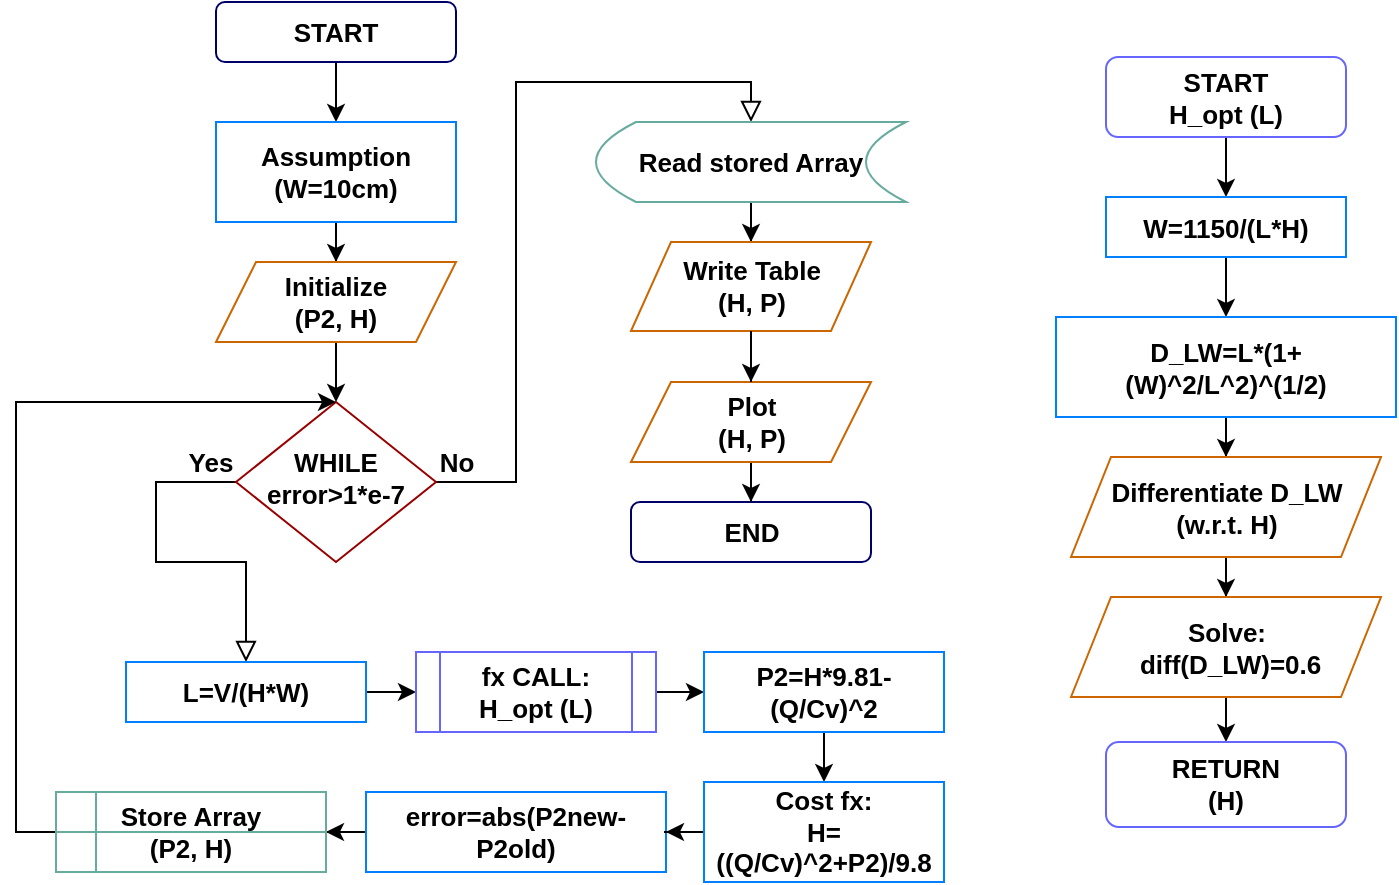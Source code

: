 <mxfile version="14.5.1" type="device"><diagram id="C5RBs43oDa-KdzZeNtuy" name="Page-1"><mxGraphModel dx="1414" dy="667" grid="1" gridSize="10" guides="1" tooltips="1" connect="1" arrows="1" fold="1" page="1" pageScale="1" pageWidth="827" pageHeight="1169" math="0" shadow="0"><root><mxCell id="WIyWlLk6GJQsqaUBKTNV-0"/><mxCell id="WIyWlLk6GJQsqaUBKTNV-1" parent="WIyWlLk6GJQsqaUBKTNV-0"/><mxCell id="8bc3AppUfRoWxVuH3xe7-2" value="" style="edgeStyle=orthogonalEdgeStyle;rounded=0;orthogonalLoop=1;jettySize=auto;html=1;fontStyle=1;fontSize=13;" parent="WIyWlLk6GJQsqaUBKTNV-1" source="WIyWlLk6GJQsqaUBKTNV-3" target="8bc3AppUfRoWxVuH3xe7-38" edge="1"><mxGeometry relative="1" as="geometry"><mxPoint x="230" y="80" as="targetPoint"/></mxGeometry></mxCell><mxCell id="WIyWlLk6GJQsqaUBKTNV-3" value="START" style="rounded=1;whiteSpace=wrap;html=1;fontSize=13;glass=0;strokeWidth=1;shadow=0;strokeColor=#000066;fontStyle=1" parent="WIyWlLk6GJQsqaUBKTNV-1" vertex="1"><mxGeometry x="170" y="30" width="120" height="30" as="geometry"/></mxCell><mxCell id="WIyWlLk6GJQsqaUBKTNV-4" value="Yes" style="rounded=0;html=1;jettySize=auto;orthogonalLoop=1;fontSize=13;endArrow=block;endFill=0;endSize=8;strokeWidth=1;shadow=0;labelBackgroundColor=none;edgeStyle=orthogonalEdgeStyle;entryX=0.5;entryY=0;entryDx=0;entryDy=0;fontStyle=1;exitX=0;exitY=0.5;exitDx=0;exitDy=0;" parent="WIyWlLk6GJQsqaUBKTNV-1" source="WIyWlLk6GJQsqaUBKTNV-6" target="8bc3AppUfRoWxVuH3xe7-11" edge="1"><mxGeometry x="-0.852" y="-10" relative="1" as="geometry"><mxPoint as="offset"/><mxPoint x="140" y="385" as="targetPoint"/><Array as="points"><mxPoint x="140" y="270"/><mxPoint x="140" y="310"/><mxPoint x="185" y="310"/></Array></mxGeometry></mxCell><mxCell id="WIyWlLk6GJQsqaUBKTNV-5" value="No" style="edgeStyle=orthogonalEdgeStyle;rounded=0;html=1;jettySize=auto;orthogonalLoop=1;fontSize=13;endArrow=block;endFill=0;endSize=8;strokeWidth=1;shadow=0;labelBackgroundColor=none;entryX=0.5;entryY=0;entryDx=0;entryDy=0;fontStyle=1" parent="WIyWlLk6GJQsqaUBKTNV-1" source="WIyWlLk6GJQsqaUBKTNV-6" target="8bc3AppUfRoWxVuH3xe7-28" edge="1"><mxGeometry x="-0.947" y="10" relative="1" as="geometry"><mxPoint as="offset"/></mxGeometry></mxCell><mxCell id="WIyWlLk6GJQsqaUBKTNV-6" value="WHILE&lt;br style=&quot;font-size: 13px;&quot;&gt;error&amp;gt;1*e-7" style="rhombus;whiteSpace=wrap;html=1;shadow=0;fontFamily=Helvetica;fontSize=13;align=center;strokeWidth=1;spacing=6;spacingTop=-4;strokeColor=#990000;fontStyle=1" parent="WIyWlLk6GJQsqaUBKTNV-1" vertex="1"><mxGeometry x="180" y="230" width="100" height="80" as="geometry"/></mxCell><mxCell id="WIyWlLk6GJQsqaUBKTNV-7" value="END" style="rounded=1;whiteSpace=wrap;html=1;fontSize=13;glass=0;strokeWidth=1;shadow=0;strokeColor=#000066;fontStyle=1" parent="WIyWlLk6GJQsqaUBKTNV-1" vertex="1"><mxGeometry x="377.5" y="280" width="120" height="30" as="geometry"/></mxCell><mxCell id="8bc3AppUfRoWxVuH3xe7-4" value="" style="edgeStyle=orthogonalEdgeStyle;rounded=0;orthogonalLoop=1;jettySize=auto;html=1;exitX=0.5;exitY=1;exitDx=0;exitDy=0;fontStyle=1;fontSize=13;" parent="WIyWlLk6GJQsqaUBKTNV-1" source="8bc3AppUfRoWxVuH3xe7-38" target="8bc3AppUfRoWxVuH3xe7-3" edge="1"><mxGeometry relative="1" as="geometry"><mxPoint x="230" y="140" as="sourcePoint"/></mxGeometry></mxCell><mxCell id="8bc3AppUfRoWxVuH3xe7-5" style="edgeStyle=orthogonalEdgeStyle;rounded=0;orthogonalLoop=1;jettySize=auto;html=1;entryX=0.5;entryY=0;entryDx=0;entryDy=0;fontStyle=1;fontSize=13;" parent="WIyWlLk6GJQsqaUBKTNV-1" source="8bc3AppUfRoWxVuH3xe7-3" target="WIyWlLk6GJQsqaUBKTNV-6" edge="1"><mxGeometry relative="1" as="geometry"/></mxCell><mxCell id="8bc3AppUfRoWxVuH3xe7-3" value="Initialize&lt;br style=&quot;font-size: 13px;&quot;&gt;(P2, H)" style="shape=parallelogram;perimeter=parallelogramPerimeter;whiteSpace=wrap;html=1;fixedSize=1;strokeColor=#CC6600;fontStyle=1;fontSize=13;" parent="WIyWlLk6GJQsqaUBKTNV-1" vertex="1"><mxGeometry x="170" y="160" width="120" height="40" as="geometry"/></mxCell><mxCell id="8bc3AppUfRoWxVuH3xe7-14" style="edgeStyle=orthogonalEdgeStyle;rounded=0;orthogonalLoop=1;jettySize=auto;html=1;exitX=1;exitY=0.5;exitDx=0;exitDy=0;entryX=0;entryY=0.5;entryDx=0;entryDy=0;fontStyle=1;fontSize=13;" parent="WIyWlLk6GJQsqaUBKTNV-1" source="8bc3AppUfRoWxVuH3xe7-11" target="8bc3AppUfRoWxVuH3xe7-13" edge="1"><mxGeometry relative="1" as="geometry"/></mxCell><mxCell id="8bc3AppUfRoWxVuH3xe7-11" value="L=V/(H*W)" style="rounded=0;whiteSpace=wrap;html=1;strokeColor=#007FFF;fontStyle=1;fontSize=13;" parent="WIyWlLk6GJQsqaUBKTNV-1" vertex="1"><mxGeometry x="125" y="360" width="120" height="30" as="geometry"/></mxCell><mxCell id="8bc3AppUfRoWxVuH3xe7-25" style="edgeStyle=orthogonalEdgeStyle;rounded=0;orthogonalLoop=1;jettySize=auto;html=1;entryX=0;entryY=0.5;entryDx=0;entryDy=0;fontStyle=1;fontSize=13;" parent="WIyWlLk6GJQsqaUBKTNV-1" source="8bc3AppUfRoWxVuH3xe7-13" target="8bc3AppUfRoWxVuH3xe7-20" edge="1"><mxGeometry relative="1" as="geometry"/></mxCell><mxCell id="8bc3AppUfRoWxVuH3xe7-13" value="fx CALL:&lt;br style=&quot;font-size: 13px;&quot;&gt;H_opt (L)" style="shape=process;whiteSpace=wrap;html=1;backgroundOutline=1;strokeColor=#6666FF;fontStyle=1;fontSize=13;" parent="WIyWlLk6GJQsqaUBKTNV-1" vertex="1"><mxGeometry x="270" y="355" width="120" height="40" as="geometry"/></mxCell><mxCell id="8bc3AppUfRoWxVuH3xe7-52" style="edgeStyle=orthogonalEdgeStyle;rounded=0;orthogonalLoop=1;jettySize=auto;html=1;fontStyle=1;fontSize=13;" parent="WIyWlLk6GJQsqaUBKTNV-1" source="8bc3AppUfRoWxVuH3xe7-15" target="8bc3AppUfRoWxVuH3xe7-24" edge="1"><mxGeometry relative="1" as="geometry"/></mxCell><mxCell id="8bc3AppUfRoWxVuH3xe7-15" value="error=abs(P2new-P2old)" style="rounded=0;whiteSpace=wrap;html=1;strokeColor=#007FFF;fontStyle=1;fontSize=13;" parent="WIyWlLk6GJQsqaUBKTNV-1" vertex="1"><mxGeometry x="245" y="425" width="150" height="40" as="geometry"/></mxCell><mxCell id="8bc3AppUfRoWxVuH3xe7-18" style="edgeStyle=orthogonalEdgeStyle;rounded=0;orthogonalLoop=1;jettySize=auto;html=1;exitX=0.5;exitY=1;exitDx=0;exitDy=0;fontStyle=1;fontSize=13;" parent="WIyWlLk6GJQsqaUBKTNV-1" source="8bc3AppUfRoWxVuH3xe7-11" target="8bc3AppUfRoWxVuH3xe7-11" edge="1"><mxGeometry relative="1" as="geometry"/></mxCell><mxCell id="8bc3AppUfRoWxVuH3xe7-26" style="edgeStyle=orthogonalEdgeStyle;rounded=0;orthogonalLoop=1;jettySize=auto;html=1;fontStyle=1;fontSize=13;" parent="WIyWlLk6GJQsqaUBKTNV-1" source="8bc3AppUfRoWxVuH3xe7-20" target="8bc3AppUfRoWxVuH3xe7-22" edge="1"><mxGeometry relative="1" as="geometry"/></mxCell><mxCell id="8bc3AppUfRoWxVuH3xe7-20" value="P2=H*9.81-(Q/Cv)^2" style="rounded=0;whiteSpace=wrap;html=1;strokeColor=#007FFF;fontStyle=1;fontSize=13;" parent="WIyWlLk6GJQsqaUBKTNV-1" vertex="1"><mxGeometry x="414" y="355" width="120" height="40" as="geometry"/></mxCell><mxCell id="8bc3AppUfRoWxVuH3xe7-27" style="edgeStyle=orthogonalEdgeStyle;rounded=0;orthogonalLoop=1;jettySize=auto;html=1;fontStyle=1;fontSize=13;" parent="WIyWlLk6GJQsqaUBKTNV-1" source="8bc3AppUfRoWxVuH3xe7-22" target="8bc3AppUfRoWxVuH3xe7-15" edge="1"><mxGeometry relative="1" as="geometry"/></mxCell><mxCell id="8bc3AppUfRoWxVuH3xe7-22" value="Cost fx:&lt;br style=&quot;font-size: 13px;&quot;&gt;H=((Q/Cv)^2+P2)/9.8" style="rounded=0;whiteSpace=wrap;html=1;strokeColor=#007FFF;fontStyle=1;fontSize=13;" parent="WIyWlLk6GJQsqaUBKTNV-1" vertex="1"><mxGeometry x="414" y="420" width="120" height="50" as="geometry"/></mxCell><mxCell id="g2W1tY-nG0WYSOyCXlSK-0" style="edgeStyle=orthogonalEdgeStyle;rounded=0;orthogonalLoop=1;jettySize=auto;html=1;exitX=0;exitY=0.5;exitDx=0;exitDy=0;entryX=0.5;entryY=0;entryDx=0;entryDy=0;" parent="WIyWlLk6GJQsqaUBKTNV-1" source="8bc3AppUfRoWxVuH3xe7-24" edge="1" target="WIyWlLk6GJQsqaUBKTNV-6"><mxGeometry relative="1" as="geometry"><mxPoint x="230" y="210" as="targetPoint"/><Array as="points"><mxPoint x="70" y="445"/><mxPoint x="70" y="230"/></Array></mxGeometry></mxCell><mxCell id="8bc3AppUfRoWxVuH3xe7-24" value="Store Array&lt;br style=&quot;font-size: 13px;&quot;&gt;(P2, H)" style="shape=internalStorage;whiteSpace=wrap;html=1;backgroundOutline=1;strokeColor=#67AB9F;fontStyle=1;fontSize=13;" parent="WIyWlLk6GJQsqaUBKTNV-1" vertex="1"><mxGeometry x="90" y="425" width="135" height="40" as="geometry"/></mxCell><mxCell id="8bc3AppUfRoWxVuH3xe7-30" style="edgeStyle=orthogonalEdgeStyle;rounded=0;orthogonalLoop=1;jettySize=auto;html=1;startArrow=none;fontStyle=1;fontSize=13;" parent="WIyWlLk6GJQsqaUBKTNV-1" source="8bc3AppUfRoWxVuH3xe7-34" target="WIyWlLk6GJQsqaUBKTNV-7" edge="1"><mxGeometry relative="1" as="geometry"/></mxCell><mxCell id="8bc3AppUfRoWxVuH3xe7-33" style="edgeStyle=orthogonalEdgeStyle;rounded=0;orthogonalLoop=1;jettySize=auto;html=1;fontStyle=1;fontSize=13;" parent="WIyWlLk6GJQsqaUBKTNV-1" source="8bc3AppUfRoWxVuH3xe7-28" target="8bc3AppUfRoWxVuH3xe7-31" edge="1"><mxGeometry relative="1" as="geometry"/></mxCell><mxCell id="8bc3AppUfRoWxVuH3xe7-28" value="Read stored Array" style="shape=dataStorage;whiteSpace=wrap;html=1;fixedSize=1;strokeColor=#67AB9F;fontStyle=1;fontSize=13;" parent="WIyWlLk6GJQsqaUBKTNV-1" vertex="1"><mxGeometry x="360" y="90" width="155" height="40" as="geometry"/></mxCell><mxCell id="8bc3AppUfRoWxVuH3xe7-35" value="" style="edgeStyle=orthogonalEdgeStyle;rounded=0;orthogonalLoop=1;jettySize=auto;html=1;fontStyle=1;fontSize=13;" parent="WIyWlLk6GJQsqaUBKTNV-1" source="8bc3AppUfRoWxVuH3xe7-31" target="8bc3AppUfRoWxVuH3xe7-34" edge="1"><mxGeometry relative="1" as="geometry"/></mxCell><mxCell id="8bc3AppUfRoWxVuH3xe7-31" value="Write Table&lt;br style=&quot;font-size: 13px;&quot;&gt;(H, P)" style="shape=parallelogram;perimeter=parallelogramPerimeter;whiteSpace=wrap;html=1;fixedSize=1;strokeColor=#CC6600;fontStyle=1;fontSize=13;" parent="WIyWlLk6GJQsqaUBKTNV-1" vertex="1"><mxGeometry x="377.5" y="150" width="120" height="44.5" as="geometry"/></mxCell><mxCell id="8bc3AppUfRoWxVuH3xe7-41" style="edgeStyle=orthogonalEdgeStyle;rounded=0;orthogonalLoop=1;jettySize=auto;html=1;fontStyle=1;fontSize=13;" parent="WIyWlLk6GJQsqaUBKTNV-1" source="8bc3AppUfRoWxVuH3xe7-36" target="8bc3AppUfRoWxVuH3xe7-40" edge="1"><mxGeometry relative="1" as="geometry"/></mxCell><mxCell id="8bc3AppUfRoWxVuH3xe7-36" value="START&lt;br style=&quot;font-size: 13px;&quot;&gt;H_opt (L)" style="rounded=1;whiteSpace=wrap;html=1;strokeColor=#6666FF;fontStyle=1;fontSize=13;" parent="WIyWlLk6GJQsqaUBKTNV-1" vertex="1"><mxGeometry x="615" y="57.5" width="120" height="40" as="geometry"/></mxCell><mxCell id="8bc3AppUfRoWxVuH3xe7-38" value="&lt;span style=&quot;font-size: 13px;&quot;&gt;Assumption&lt;/span&gt;&lt;br style=&quot;font-size: 13px;&quot;&gt;&lt;span style=&quot;font-size: 13px;&quot;&gt;(W=10cm)&lt;/span&gt;" style="rounded=0;whiteSpace=wrap;html=1;strokeColor=#007FFF;fontStyle=1;fontSize=13;" parent="WIyWlLk6GJQsqaUBKTNV-1" vertex="1"><mxGeometry x="170" y="90" width="120" height="50" as="geometry"/></mxCell><mxCell id="8bc3AppUfRoWxVuH3xe7-47" style="edgeStyle=orthogonalEdgeStyle;rounded=0;orthogonalLoop=1;jettySize=auto;html=1;fontStyle=1;fontSize=13;" parent="WIyWlLk6GJQsqaUBKTNV-1" source="8bc3AppUfRoWxVuH3xe7-40" target="8bc3AppUfRoWxVuH3xe7-42" edge="1"><mxGeometry relative="1" as="geometry"/></mxCell><mxCell id="8bc3AppUfRoWxVuH3xe7-40" value="W=1150/(L*H)" style="rounded=0;whiteSpace=wrap;html=1;strokeColor=#007FFF;fontStyle=1;fontSize=13;" parent="WIyWlLk6GJQsqaUBKTNV-1" vertex="1"><mxGeometry x="615" y="127.5" width="120" height="30" as="geometry"/></mxCell><mxCell id="8bc3AppUfRoWxVuH3xe7-45" style="edgeStyle=orthogonalEdgeStyle;rounded=0;orthogonalLoop=1;jettySize=auto;html=1;entryX=0.5;entryY=0;entryDx=0;entryDy=0;fontStyle=1;fontSize=13;" parent="WIyWlLk6GJQsqaUBKTNV-1" source="8bc3AppUfRoWxVuH3xe7-42" target="8bc3AppUfRoWxVuH3xe7-44" edge="1"><mxGeometry relative="1" as="geometry"/></mxCell><mxCell id="8bc3AppUfRoWxVuH3xe7-42" value="D_LW=L*(1+(W)^2/L^2)^(1/2)" style="rounded=0;whiteSpace=wrap;html=1;strokeColor=#007FFF;fontStyle=1;fontSize=13;" parent="WIyWlLk6GJQsqaUBKTNV-1" vertex="1"><mxGeometry x="590" y="187.5" width="170" height="50" as="geometry"/></mxCell><mxCell id="8bc3AppUfRoWxVuH3xe7-49" value="" style="edgeStyle=orthogonalEdgeStyle;rounded=0;orthogonalLoop=1;jettySize=auto;html=1;fontStyle=1;fontSize=13;" parent="WIyWlLk6GJQsqaUBKTNV-1" source="8bc3AppUfRoWxVuH3xe7-44" target="8bc3AppUfRoWxVuH3xe7-48" edge="1"><mxGeometry relative="1" as="geometry"/></mxCell><mxCell id="8bc3AppUfRoWxVuH3xe7-44" value="&lt;br style=&quot;font-size: 13px;&quot;&gt;Differentiate D_LW&lt;br style=&quot;font-size: 13px;&quot;&gt;(w.r.t. H)&lt;br style=&quot;font-size: 13px;&quot;&gt;&amp;nbsp;" style="shape=parallelogram;perimeter=parallelogramPerimeter;whiteSpace=wrap;html=1;fixedSize=1;strokeColor=#CC6600;fontStyle=1;fontSize=13;" parent="WIyWlLk6GJQsqaUBKTNV-1" vertex="1"><mxGeometry x="597.5" y="257.5" width="155" height="50" as="geometry"/></mxCell><mxCell id="8bc3AppUfRoWxVuH3xe7-34" value="Plot&lt;br style=&quot;font-size: 13px;&quot;&gt;(H, P)" style="shape=parallelogram;perimeter=parallelogramPerimeter;whiteSpace=wrap;html=1;fixedSize=1;strokeColor=#CC6600;fontStyle=1;fontSize=13;" parent="WIyWlLk6GJQsqaUBKTNV-1" vertex="1"><mxGeometry x="377.5" y="220" width="120" height="40" as="geometry"/></mxCell><mxCell id="8bc3AppUfRoWxVuH3xe7-46" value="" style="edgeStyle=orthogonalEdgeStyle;rounded=0;orthogonalLoop=1;jettySize=auto;html=1;startArrow=none;endArrow=none;fontStyle=1;fontSize=13;" parent="WIyWlLk6GJQsqaUBKTNV-1" source="8bc3AppUfRoWxVuH3xe7-31" target="8bc3AppUfRoWxVuH3xe7-34" edge="1"><mxGeometry relative="1" as="geometry"><mxPoint x="437.5" y="225.5" as="sourcePoint"/><mxPoint x="437.5" y="400" as="targetPoint"/></mxGeometry></mxCell><mxCell id="8bc3AppUfRoWxVuH3xe7-51" style="edgeStyle=orthogonalEdgeStyle;rounded=0;orthogonalLoop=1;jettySize=auto;html=1;fontStyle=1;fontSize=13;" parent="WIyWlLk6GJQsqaUBKTNV-1" source="8bc3AppUfRoWxVuH3xe7-48" target="8bc3AppUfRoWxVuH3xe7-50" edge="1"><mxGeometry relative="1" as="geometry"/></mxCell><mxCell id="8bc3AppUfRoWxVuH3xe7-48" value="&lt;br style=&quot;font-size: 13px;&quot;&gt;Solve:&lt;br style=&quot;font-size: 13px;&quot;&gt;&amp;nbsp;diff(D_LW)=0.6&lt;br style=&quot;font-size: 13px;&quot;&gt;&amp;nbsp;" style="shape=parallelogram;perimeter=parallelogramPerimeter;whiteSpace=wrap;html=1;fixedSize=1;strokeColor=#CC6600;fontStyle=1;fontSize=13;" parent="WIyWlLk6GJQsqaUBKTNV-1" vertex="1"><mxGeometry x="597.5" y="327.5" width="155" height="50" as="geometry"/></mxCell><mxCell id="8bc3AppUfRoWxVuH3xe7-50" value="RETURN&lt;br&gt;(H)" style="rounded=1;whiteSpace=wrap;html=1;strokeColor=#6666FF;fontStyle=1;fontSize=13;" parent="WIyWlLk6GJQsqaUBKTNV-1" vertex="1"><mxGeometry x="615" y="400" width="120" height="42.5" as="geometry"/></mxCell></root></mxGraphModel></diagram></mxfile>